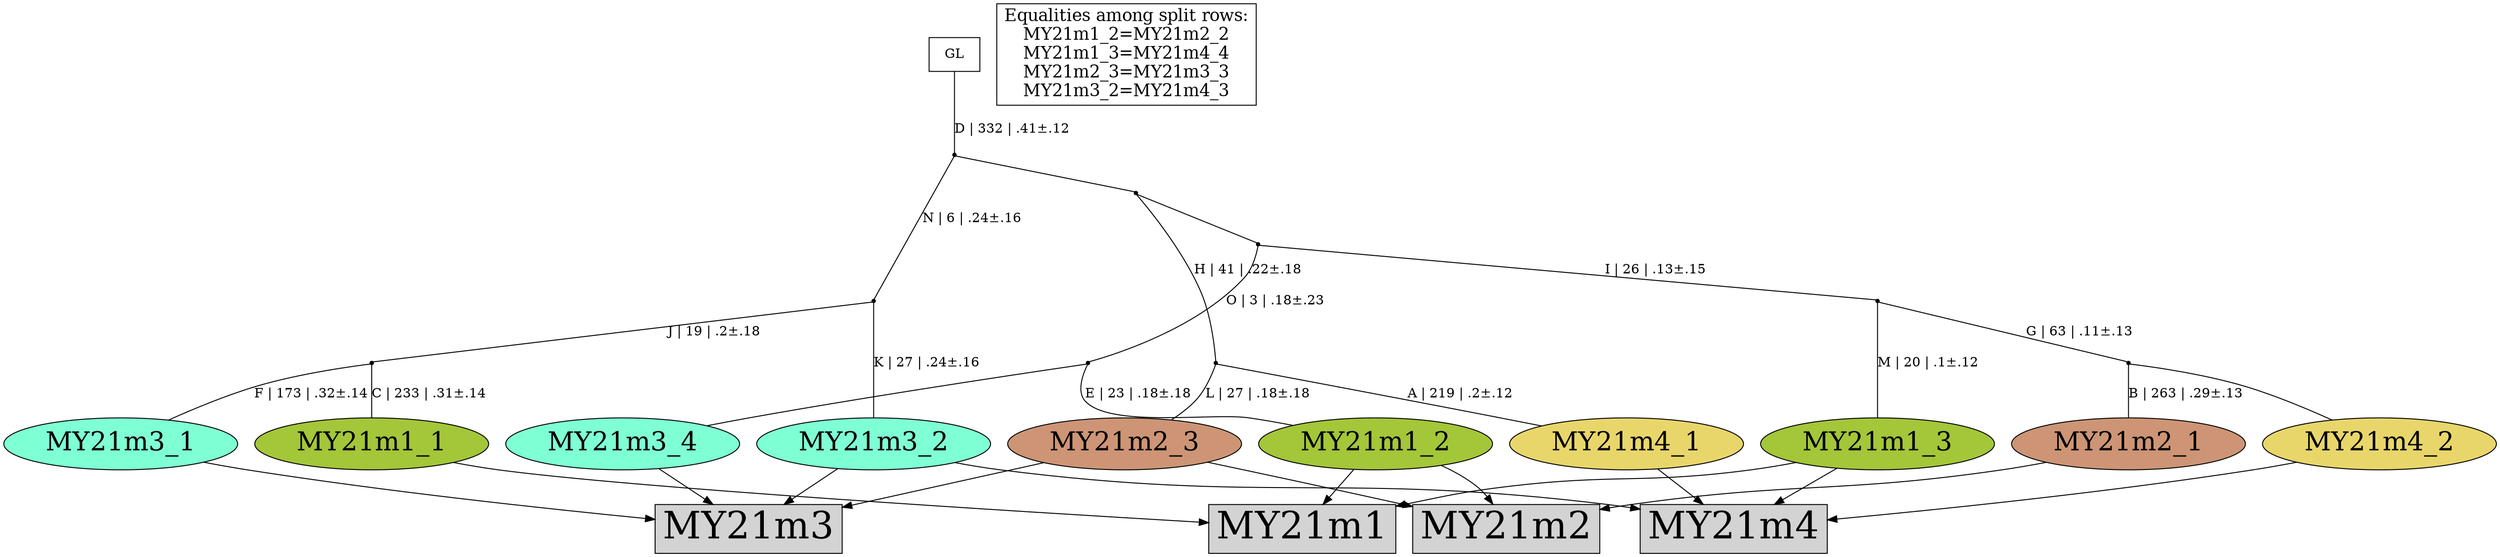 digraph {
rowMY21m1[label="MY21m1",shape=box,style=filled,fontsize=40];
rowMY21m2[label="MY21m2",shape=box,style=filled,fontsize=40];
rowMY21m3[label="MY21m3",shape=box,style=filled,fontsize=40];
rowMY21m4[label="MY21m4",shape=box,style=filled,fontsize=40];
MY21m1_1[label="MY21m1_1",shape=oval,style=filled,fontsize=28,fillcolor="#a4c639"];
MY21m1_2[label="MY21m1_2",shape=oval,style=filled,fontsize=28,fillcolor="#a4c639"];
MY21m1_3[label="MY21m1_3",shape=oval,style=filled,fontsize=28,fillcolor="#a4c639"];
MY21m2_1[label="MY21m2_1",shape=oval,style=filled,fontsize=28,fillcolor="#cd9575"];
MY21m2_3[label="MY21m2_3",shape=oval,style=filled,fontsize=28,fillcolor="#cd9575"];
MY21m3_1[label="MY21m3_1",shape=oval,style=filled,fontsize=28,fillcolor="#7fffd4"];
MY21m3_2[label="MY21m3_2",shape=oval,style=filled,fontsize=28,fillcolor="#7fffd4"];
MY21m3_4[label="MY21m3_4",shape=oval,style=filled,fontsize=28,fillcolor="#7fffd4"];
MY21m4_1[label="MY21m4_1",shape=oval,style=filled,fontsize=28,fillcolor="#e9d66b"];
MY21m4_2[label="MY21m4_2",shape=oval,style=filled,fontsize=28,fillcolor="#e9d66b"];
MY21m1_1 -> rowMY21m1[arrowhead="normal"];
MY21m1_2 -> rowMY21m1[arrowhead="normal"];
MY21m1_3 -> rowMY21m1[arrowhead="normal"];
MY21m2_1 -> rowMY21m2[arrowhead="normal"];
MY21m1_2 -> rowMY21m2[arrowhead="normal"];
MY21m2_3 -> rowMY21m2[arrowhead="normal"];
MY21m3_1 -> rowMY21m3[arrowhead="normal"];
MY21m3_2 -> rowMY21m3[arrowhead="normal"];
MY21m2_3 -> rowMY21m3[arrowhead="normal"];
MY21m3_4 -> rowMY21m3[arrowhead="normal"];
MY21m4_1 -> rowMY21m4[arrowhead="normal"];
MY21m4_2 -> rowMY21m4[arrowhead="normal"];
MY21m3_2 -> rowMY21m4[arrowhead="normal"];
MY21m1_3 -> rowMY21m4[arrowhead="normal"];
{rank = same;MY21m1_1;MY21m1_2;MY21m1_3;MY21m2_1;MY21m2_3;MY21m3_1;MY21m3_2;MY21m3_4;MY21m4_1;MY21m4_2;}
legend[label="Equalities among split rows:
MY21m1_2=MY21m2_2
MY21m1_3=MY21m4_4
MY21m2_3=MY21m3_3
MY21m3_2=MY21m4_3
",shape=box,fontsize=18];
Int1[shape=point,style=filled,fillcolor=black,label=""];
Int1 -> MY21m2_1[arrowhead=none, label="B | 263 | .29±.13"];
Int1 -> MY21m4_2[arrowhead=none, label=""];
Int2[shape=point,style=filled,fillcolor=black,label=""];
Int2 -> MY21m1_1[arrowhead=none, label="C | 233 | .31±.14"];
Int2 -> MY21m3_1[arrowhead=none, label="F | 173 | .32±.14"];
Int3[shape=point,style=filled,fillcolor=black,label=""];
Int3 -> MY21m3_2[arrowhead=none, label="K | 27 | .24±.16"];
Int3 -> Int2[arrowhead=none, label="J | 19 | .2±.18"];
Int4[shape=point,style=filled,fillcolor=black,label=""];
Int4 -> MY21m2_3[arrowhead=none, label="L | 27 | .18±.18"];
Int4 -> MY21m4_1[arrowhead=none, label="A | 219 | .2±.12"];
Int5[shape=point,style=filled,fillcolor=black,label=""];
Int5 -> MY21m1_3[arrowhead=none, label="M | 20 | .1±.12"];
Int5 -> Int1[arrowhead=none, label="G | 63 | .11±.13"];
Int6[shape=point,style=filled,fillcolor=black,label=""];
Int6 -> MY21m1_2[arrowhead=none, label="E | 23 | .18±.18"];
Int6 -> MY21m3_4[arrowhead=none, label=""];
Int7[shape=point,style=filled,fillcolor=black,label=""];
Int7 -> Int5[arrowhead=none, label="I | 26 | .13±.15"];
Int7 -> Int6[arrowhead=none, label="O | 3 | .18±.23"];
Int8[shape=point,style=filled,fillcolor=black,label=""];
Int8 -> Int4[arrowhead=none, label="H | 41 | .22±.18"];
Int8 -> Int7[arrowhead=none, label=""];
Int9[shape=point,style=filled,fillcolor=black,label=""];
Int9 -> Int3[arrowhead=none, label="N | 6 | .24±.16"];
Int9 -> Int8[arrowhead=none, label=""];
GL[label="GL",shape=box,style=filled,fillcolor=white];
GL -> Int9[arrowhead=none, label="D | 332 | .41±.12"];
}